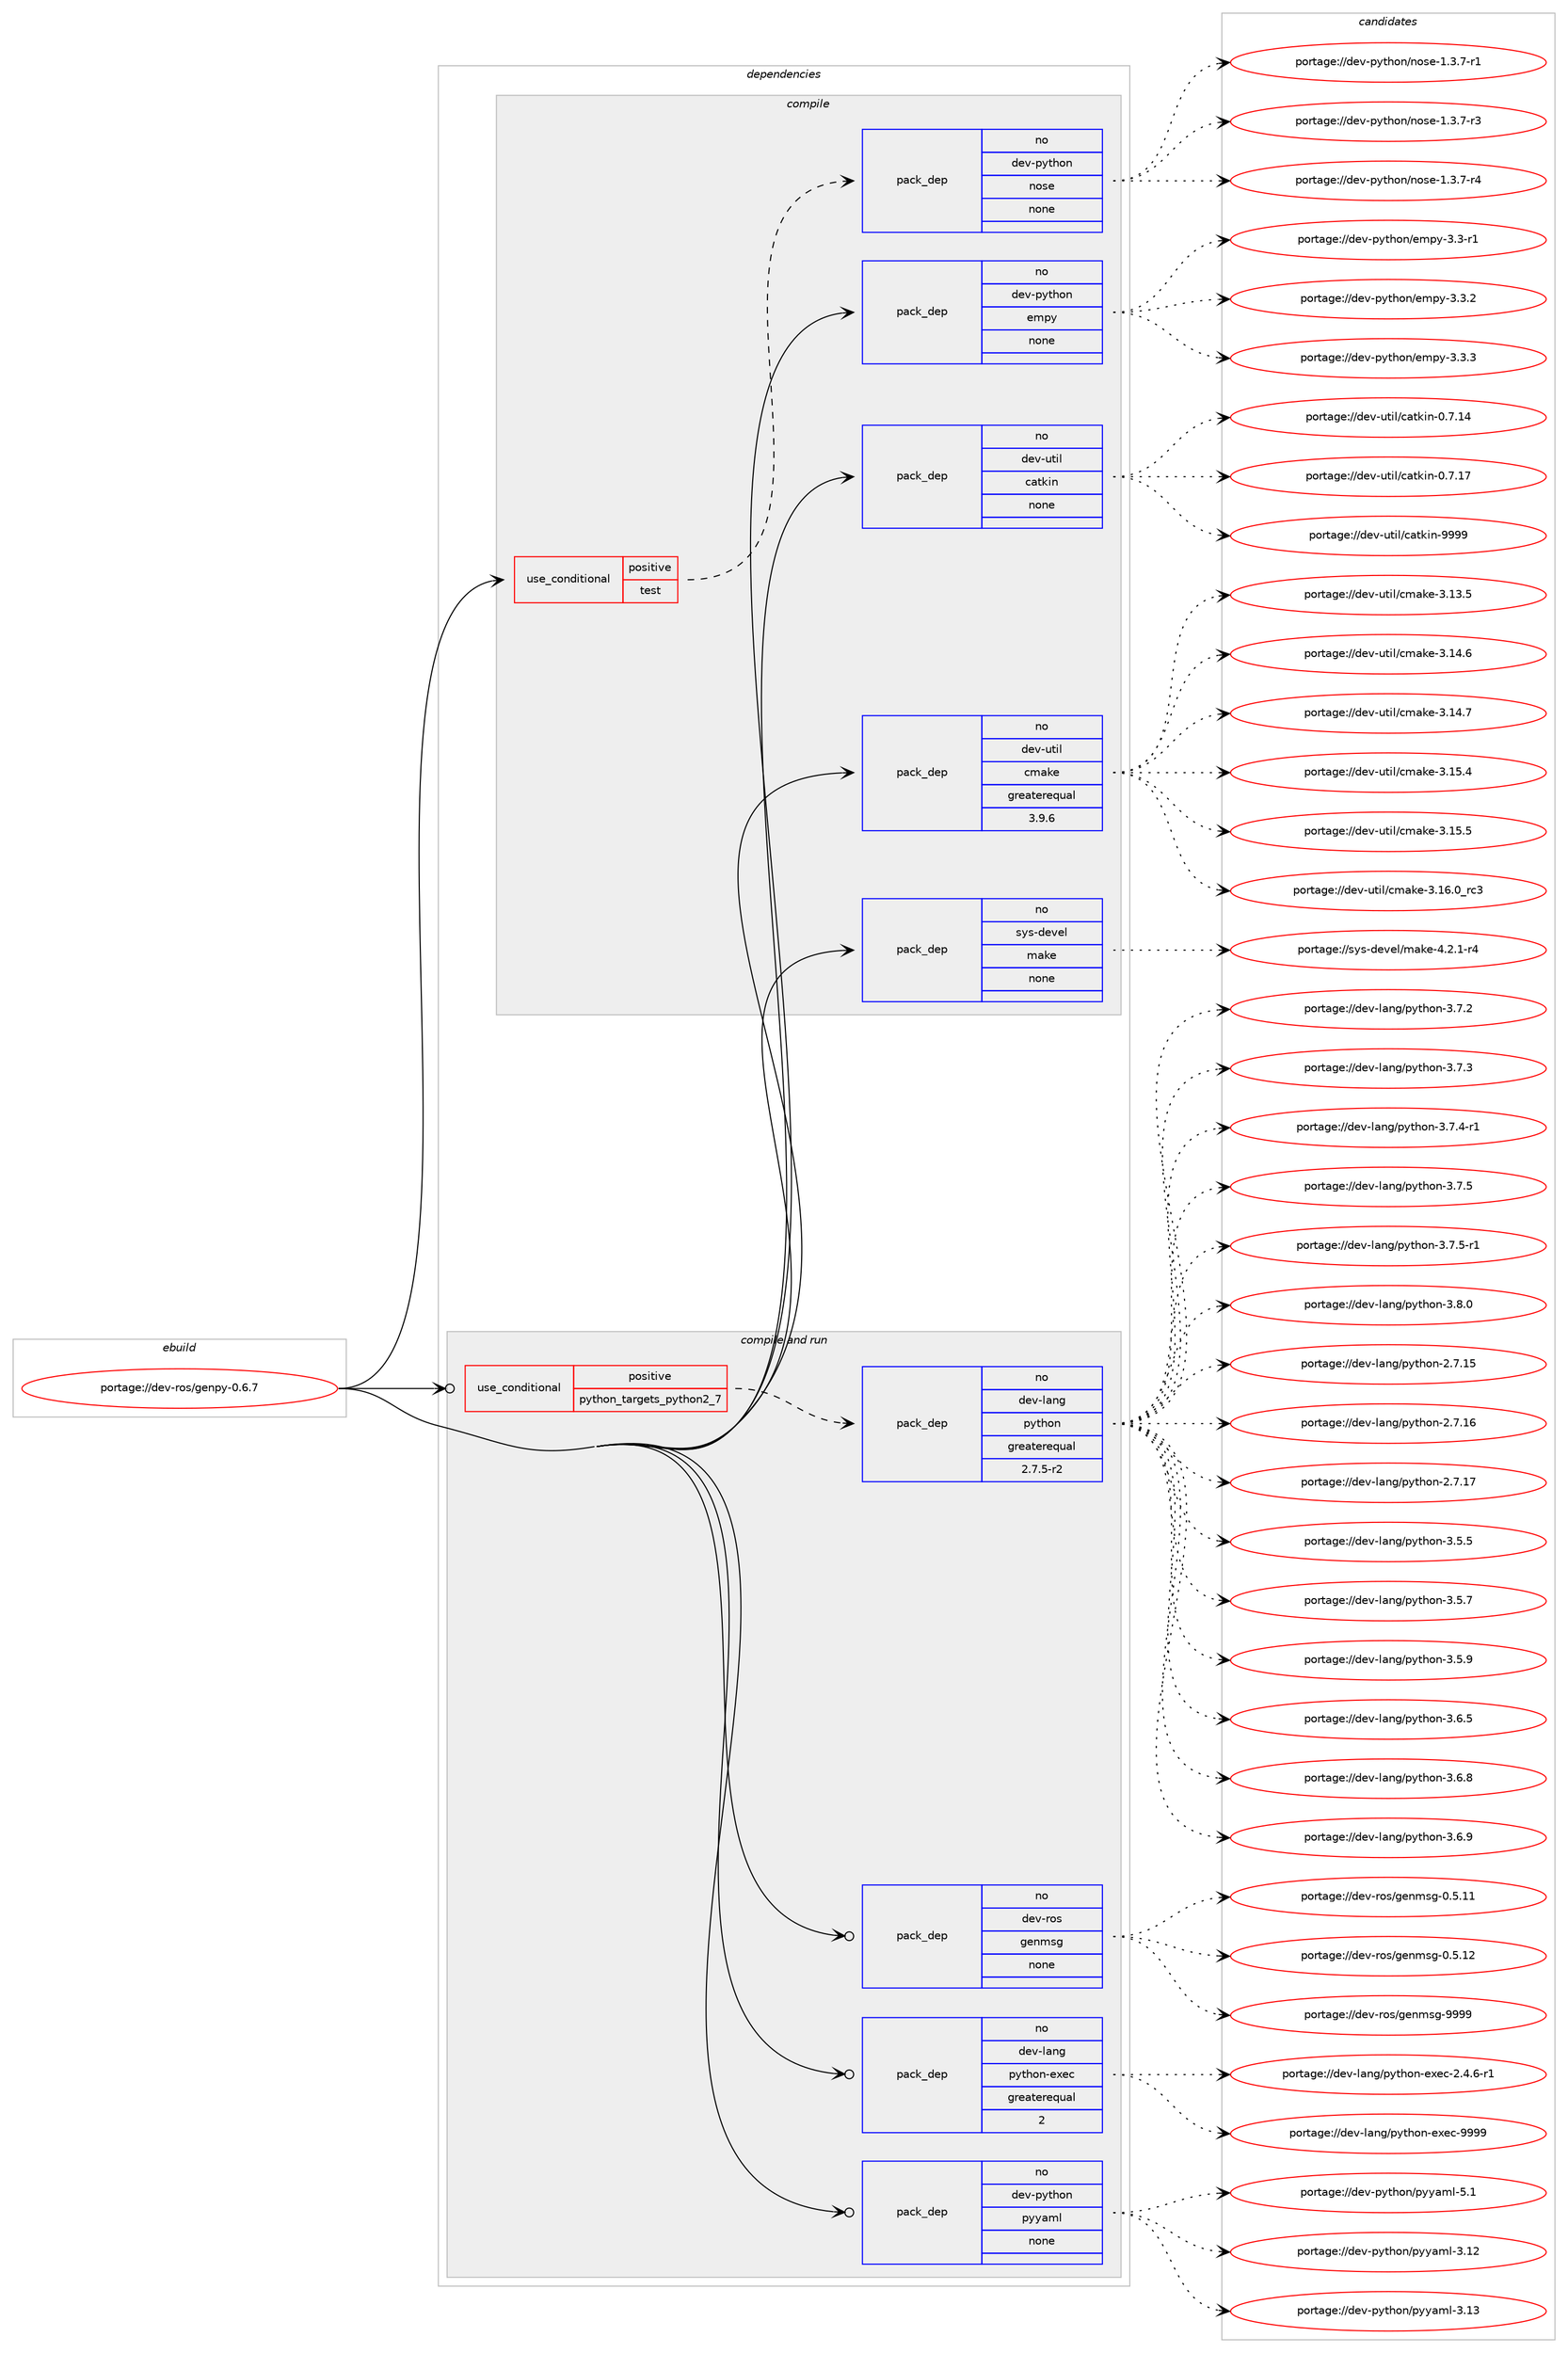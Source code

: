 digraph prolog {

# *************
# Graph options
# *************

newrank=true;
concentrate=true;
compound=true;
graph [rankdir=LR,fontname=Helvetica,fontsize=10,ranksep=1.5];#, ranksep=2.5, nodesep=0.2];
edge  [arrowhead=vee];
node  [fontname=Helvetica,fontsize=10];

# **********
# The ebuild
# **********

subgraph cluster_leftcol {
color=gray;
rank=same;
label=<<i>ebuild</i>>;
id [label="portage://dev-ros/genpy-0.6.7", color=red, width=4, href="../dev-ros/genpy-0.6.7.svg"];
}

# ****************
# The dependencies
# ****************

subgraph cluster_midcol {
color=gray;
label=<<i>dependencies</i>>;
subgraph cluster_compile {
fillcolor="#eeeeee";
style=filled;
label=<<i>compile</i>>;
subgraph cond42654 {
dependency187884 [label=<<TABLE BORDER="0" CELLBORDER="1" CELLSPACING="0" CELLPADDING="4"><TR><TD ROWSPAN="3" CELLPADDING="10">use_conditional</TD></TR><TR><TD>positive</TD></TR><TR><TD>test</TD></TR></TABLE>>, shape=none, color=red];
subgraph pack141802 {
dependency187885 [label=<<TABLE BORDER="0" CELLBORDER="1" CELLSPACING="0" CELLPADDING="4" WIDTH="220"><TR><TD ROWSPAN="6" CELLPADDING="30">pack_dep</TD></TR><TR><TD WIDTH="110">no</TD></TR><TR><TD>dev-python</TD></TR><TR><TD>nose</TD></TR><TR><TD>none</TD></TR><TR><TD></TD></TR></TABLE>>, shape=none, color=blue];
}
dependency187884:e -> dependency187885:w [weight=20,style="dashed",arrowhead="vee"];
}
id:e -> dependency187884:w [weight=20,style="solid",arrowhead="vee"];
subgraph pack141803 {
dependency187886 [label=<<TABLE BORDER="0" CELLBORDER="1" CELLSPACING="0" CELLPADDING="4" WIDTH="220"><TR><TD ROWSPAN="6" CELLPADDING="30">pack_dep</TD></TR><TR><TD WIDTH="110">no</TD></TR><TR><TD>dev-python</TD></TR><TR><TD>empy</TD></TR><TR><TD>none</TD></TR><TR><TD></TD></TR></TABLE>>, shape=none, color=blue];
}
id:e -> dependency187886:w [weight=20,style="solid",arrowhead="vee"];
subgraph pack141804 {
dependency187887 [label=<<TABLE BORDER="0" CELLBORDER="1" CELLSPACING="0" CELLPADDING="4" WIDTH="220"><TR><TD ROWSPAN="6" CELLPADDING="30">pack_dep</TD></TR><TR><TD WIDTH="110">no</TD></TR><TR><TD>dev-util</TD></TR><TR><TD>catkin</TD></TR><TR><TD>none</TD></TR><TR><TD></TD></TR></TABLE>>, shape=none, color=blue];
}
id:e -> dependency187887:w [weight=20,style="solid",arrowhead="vee"];
subgraph pack141805 {
dependency187888 [label=<<TABLE BORDER="0" CELLBORDER="1" CELLSPACING="0" CELLPADDING="4" WIDTH="220"><TR><TD ROWSPAN="6" CELLPADDING="30">pack_dep</TD></TR><TR><TD WIDTH="110">no</TD></TR><TR><TD>dev-util</TD></TR><TR><TD>cmake</TD></TR><TR><TD>greaterequal</TD></TR><TR><TD>3.9.6</TD></TR></TABLE>>, shape=none, color=blue];
}
id:e -> dependency187888:w [weight=20,style="solid",arrowhead="vee"];
subgraph pack141806 {
dependency187889 [label=<<TABLE BORDER="0" CELLBORDER="1" CELLSPACING="0" CELLPADDING="4" WIDTH="220"><TR><TD ROWSPAN="6" CELLPADDING="30">pack_dep</TD></TR><TR><TD WIDTH="110">no</TD></TR><TR><TD>sys-devel</TD></TR><TR><TD>make</TD></TR><TR><TD>none</TD></TR><TR><TD></TD></TR></TABLE>>, shape=none, color=blue];
}
id:e -> dependency187889:w [weight=20,style="solid",arrowhead="vee"];
}
subgraph cluster_compileandrun {
fillcolor="#eeeeee";
style=filled;
label=<<i>compile and run</i>>;
subgraph cond42655 {
dependency187890 [label=<<TABLE BORDER="0" CELLBORDER="1" CELLSPACING="0" CELLPADDING="4"><TR><TD ROWSPAN="3" CELLPADDING="10">use_conditional</TD></TR><TR><TD>positive</TD></TR><TR><TD>python_targets_python2_7</TD></TR></TABLE>>, shape=none, color=red];
subgraph pack141807 {
dependency187891 [label=<<TABLE BORDER="0" CELLBORDER="1" CELLSPACING="0" CELLPADDING="4" WIDTH="220"><TR><TD ROWSPAN="6" CELLPADDING="30">pack_dep</TD></TR><TR><TD WIDTH="110">no</TD></TR><TR><TD>dev-lang</TD></TR><TR><TD>python</TD></TR><TR><TD>greaterequal</TD></TR><TR><TD>2.7.5-r2</TD></TR></TABLE>>, shape=none, color=blue];
}
dependency187890:e -> dependency187891:w [weight=20,style="dashed",arrowhead="vee"];
}
id:e -> dependency187890:w [weight=20,style="solid",arrowhead="odotvee"];
subgraph pack141808 {
dependency187892 [label=<<TABLE BORDER="0" CELLBORDER="1" CELLSPACING="0" CELLPADDING="4" WIDTH="220"><TR><TD ROWSPAN="6" CELLPADDING="30">pack_dep</TD></TR><TR><TD WIDTH="110">no</TD></TR><TR><TD>dev-lang</TD></TR><TR><TD>python-exec</TD></TR><TR><TD>greaterequal</TD></TR><TR><TD>2</TD></TR></TABLE>>, shape=none, color=blue];
}
id:e -> dependency187892:w [weight=20,style="solid",arrowhead="odotvee"];
subgraph pack141809 {
dependency187893 [label=<<TABLE BORDER="0" CELLBORDER="1" CELLSPACING="0" CELLPADDING="4" WIDTH="220"><TR><TD ROWSPAN="6" CELLPADDING="30">pack_dep</TD></TR><TR><TD WIDTH="110">no</TD></TR><TR><TD>dev-python</TD></TR><TR><TD>pyyaml</TD></TR><TR><TD>none</TD></TR><TR><TD></TD></TR></TABLE>>, shape=none, color=blue];
}
id:e -> dependency187893:w [weight=20,style="solid",arrowhead="odotvee"];
subgraph pack141810 {
dependency187894 [label=<<TABLE BORDER="0" CELLBORDER="1" CELLSPACING="0" CELLPADDING="4" WIDTH="220"><TR><TD ROWSPAN="6" CELLPADDING="30">pack_dep</TD></TR><TR><TD WIDTH="110">no</TD></TR><TR><TD>dev-ros</TD></TR><TR><TD>genmsg</TD></TR><TR><TD>none</TD></TR><TR><TD></TD></TR></TABLE>>, shape=none, color=blue];
}
id:e -> dependency187894:w [weight=20,style="solid",arrowhead="odotvee"];
}
subgraph cluster_run {
fillcolor="#eeeeee";
style=filled;
label=<<i>run</i>>;
}
}

# **************
# The candidates
# **************

subgraph cluster_choices {
rank=same;
color=gray;
label=<<i>candidates</i>>;

subgraph choice141802 {
color=black;
nodesep=1;
choiceportage10010111845112121116104111110471101111151014549465146554511449 [label="portage://dev-python/nose-1.3.7-r1", color=red, width=4,href="../dev-python/nose-1.3.7-r1.svg"];
choiceportage10010111845112121116104111110471101111151014549465146554511451 [label="portage://dev-python/nose-1.3.7-r3", color=red, width=4,href="../dev-python/nose-1.3.7-r3.svg"];
choiceportage10010111845112121116104111110471101111151014549465146554511452 [label="portage://dev-python/nose-1.3.7-r4", color=red, width=4,href="../dev-python/nose-1.3.7-r4.svg"];
dependency187885:e -> choiceportage10010111845112121116104111110471101111151014549465146554511449:w [style=dotted,weight="100"];
dependency187885:e -> choiceportage10010111845112121116104111110471101111151014549465146554511451:w [style=dotted,weight="100"];
dependency187885:e -> choiceportage10010111845112121116104111110471101111151014549465146554511452:w [style=dotted,weight="100"];
}
subgraph choice141803 {
color=black;
nodesep=1;
choiceportage1001011184511212111610411111047101109112121455146514511449 [label="portage://dev-python/empy-3.3-r1", color=red, width=4,href="../dev-python/empy-3.3-r1.svg"];
choiceportage1001011184511212111610411111047101109112121455146514650 [label="portage://dev-python/empy-3.3.2", color=red, width=4,href="../dev-python/empy-3.3.2.svg"];
choiceportage1001011184511212111610411111047101109112121455146514651 [label="portage://dev-python/empy-3.3.3", color=red, width=4,href="../dev-python/empy-3.3.3.svg"];
dependency187886:e -> choiceportage1001011184511212111610411111047101109112121455146514511449:w [style=dotted,weight="100"];
dependency187886:e -> choiceportage1001011184511212111610411111047101109112121455146514650:w [style=dotted,weight="100"];
dependency187886:e -> choiceportage1001011184511212111610411111047101109112121455146514651:w [style=dotted,weight="100"];
}
subgraph choice141804 {
color=black;
nodesep=1;
choiceportage1001011184511711610510847999711610710511045484655464952 [label="portage://dev-util/catkin-0.7.14", color=red, width=4,href="../dev-util/catkin-0.7.14.svg"];
choiceportage1001011184511711610510847999711610710511045484655464955 [label="portage://dev-util/catkin-0.7.17", color=red, width=4,href="../dev-util/catkin-0.7.17.svg"];
choiceportage100101118451171161051084799971161071051104557575757 [label="portage://dev-util/catkin-9999", color=red, width=4,href="../dev-util/catkin-9999.svg"];
dependency187887:e -> choiceportage1001011184511711610510847999711610710511045484655464952:w [style=dotted,weight="100"];
dependency187887:e -> choiceportage1001011184511711610510847999711610710511045484655464955:w [style=dotted,weight="100"];
dependency187887:e -> choiceportage100101118451171161051084799971161071051104557575757:w [style=dotted,weight="100"];
}
subgraph choice141805 {
color=black;
nodesep=1;
choiceportage1001011184511711610510847991099710710145514649514653 [label="portage://dev-util/cmake-3.13.5", color=red, width=4,href="../dev-util/cmake-3.13.5.svg"];
choiceportage1001011184511711610510847991099710710145514649524654 [label="portage://dev-util/cmake-3.14.6", color=red, width=4,href="../dev-util/cmake-3.14.6.svg"];
choiceportage1001011184511711610510847991099710710145514649524655 [label="portage://dev-util/cmake-3.14.7", color=red, width=4,href="../dev-util/cmake-3.14.7.svg"];
choiceportage1001011184511711610510847991099710710145514649534652 [label="portage://dev-util/cmake-3.15.4", color=red, width=4,href="../dev-util/cmake-3.15.4.svg"];
choiceportage1001011184511711610510847991099710710145514649534653 [label="portage://dev-util/cmake-3.15.5", color=red, width=4,href="../dev-util/cmake-3.15.5.svg"];
choiceportage1001011184511711610510847991099710710145514649544648951149951 [label="portage://dev-util/cmake-3.16.0_rc3", color=red, width=4,href="../dev-util/cmake-3.16.0_rc3.svg"];
dependency187888:e -> choiceportage1001011184511711610510847991099710710145514649514653:w [style=dotted,weight="100"];
dependency187888:e -> choiceportage1001011184511711610510847991099710710145514649524654:w [style=dotted,weight="100"];
dependency187888:e -> choiceportage1001011184511711610510847991099710710145514649524655:w [style=dotted,weight="100"];
dependency187888:e -> choiceportage1001011184511711610510847991099710710145514649534652:w [style=dotted,weight="100"];
dependency187888:e -> choiceportage1001011184511711610510847991099710710145514649534653:w [style=dotted,weight="100"];
dependency187888:e -> choiceportage1001011184511711610510847991099710710145514649544648951149951:w [style=dotted,weight="100"];
}
subgraph choice141806 {
color=black;
nodesep=1;
choiceportage1151211154510010111810110847109971071014552465046494511452 [label="portage://sys-devel/make-4.2.1-r4", color=red, width=4,href="../sys-devel/make-4.2.1-r4.svg"];
dependency187889:e -> choiceportage1151211154510010111810110847109971071014552465046494511452:w [style=dotted,weight="100"];
}
subgraph choice141807 {
color=black;
nodesep=1;
choiceportage10010111845108971101034711212111610411111045504655464953 [label="portage://dev-lang/python-2.7.15", color=red, width=4,href="../dev-lang/python-2.7.15.svg"];
choiceportage10010111845108971101034711212111610411111045504655464954 [label="portage://dev-lang/python-2.7.16", color=red, width=4,href="../dev-lang/python-2.7.16.svg"];
choiceportage10010111845108971101034711212111610411111045504655464955 [label="portage://dev-lang/python-2.7.17", color=red, width=4,href="../dev-lang/python-2.7.17.svg"];
choiceportage100101118451089711010347112121116104111110455146534653 [label="portage://dev-lang/python-3.5.5", color=red, width=4,href="../dev-lang/python-3.5.5.svg"];
choiceportage100101118451089711010347112121116104111110455146534655 [label="portage://dev-lang/python-3.5.7", color=red, width=4,href="../dev-lang/python-3.5.7.svg"];
choiceportage100101118451089711010347112121116104111110455146534657 [label="portage://dev-lang/python-3.5.9", color=red, width=4,href="../dev-lang/python-3.5.9.svg"];
choiceportage100101118451089711010347112121116104111110455146544653 [label="portage://dev-lang/python-3.6.5", color=red, width=4,href="../dev-lang/python-3.6.5.svg"];
choiceportage100101118451089711010347112121116104111110455146544656 [label="portage://dev-lang/python-3.6.8", color=red, width=4,href="../dev-lang/python-3.6.8.svg"];
choiceportage100101118451089711010347112121116104111110455146544657 [label="portage://dev-lang/python-3.6.9", color=red, width=4,href="../dev-lang/python-3.6.9.svg"];
choiceportage100101118451089711010347112121116104111110455146554650 [label="portage://dev-lang/python-3.7.2", color=red, width=4,href="../dev-lang/python-3.7.2.svg"];
choiceportage100101118451089711010347112121116104111110455146554651 [label="portage://dev-lang/python-3.7.3", color=red, width=4,href="../dev-lang/python-3.7.3.svg"];
choiceportage1001011184510897110103471121211161041111104551465546524511449 [label="portage://dev-lang/python-3.7.4-r1", color=red, width=4,href="../dev-lang/python-3.7.4-r1.svg"];
choiceportage100101118451089711010347112121116104111110455146554653 [label="portage://dev-lang/python-3.7.5", color=red, width=4,href="../dev-lang/python-3.7.5.svg"];
choiceportage1001011184510897110103471121211161041111104551465546534511449 [label="portage://dev-lang/python-3.7.5-r1", color=red, width=4,href="../dev-lang/python-3.7.5-r1.svg"];
choiceportage100101118451089711010347112121116104111110455146564648 [label="portage://dev-lang/python-3.8.0", color=red, width=4,href="../dev-lang/python-3.8.0.svg"];
dependency187891:e -> choiceportage10010111845108971101034711212111610411111045504655464953:w [style=dotted,weight="100"];
dependency187891:e -> choiceportage10010111845108971101034711212111610411111045504655464954:w [style=dotted,weight="100"];
dependency187891:e -> choiceportage10010111845108971101034711212111610411111045504655464955:w [style=dotted,weight="100"];
dependency187891:e -> choiceportage100101118451089711010347112121116104111110455146534653:w [style=dotted,weight="100"];
dependency187891:e -> choiceportage100101118451089711010347112121116104111110455146534655:w [style=dotted,weight="100"];
dependency187891:e -> choiceportage100101118451089711010347112121116104111110455146534657:w [style=dotted,weight="100"];
dependency187891:e -> choiceportage100101118451089711010347112121116104111110455146544653:w [style=dotted,weight="100"];
dependency187891:e -> choiceportage100101118451089711010347112121116104111110455146544656:w [style=dotted,weight="100"];
dependency187891:e -> choiceportage100101118451089711010347112121116104111110455146544657:w [style=dotted,weight="100"];
dependency187891:e -> choiceportage100101118451089711010347112121116104111110455146554650:w [style=dotted,weight="100"];
dependency187891:e -> choiceportage100101118451089711010347112121116104111110455146554651:w [style=dotted,weight="100"];
dependency187891:e -> choiceportage1001011184510897110103471121211161041111104551465546524511449:w [style=dotted,weight="100"];
dependency187891:e -> choiceportage100101118451089711010347112121116104111110455146554653:w [style=dotted,weight="100"];
dependency187891:e -> choiceportage1001011184510897110103471121211161041111104551465546534511449:w [style=dotted,weight="100"];
dependency187891:e -> choiceportage100101118451089711010347112121116104111110455146564648:w [style=dotted,weight="100"];
}
subgraph choice141808 {
color=black;
nodesep=1;
choiceportage10010111845108971101034711212111610411111045101120101994550465246544511449 [label="portage://dev-lang/python-exec-2.4.6-r1", color=red, width=4,href="../dev-lang/python-exec-2.4.6-r1.svg"];
choiceportage10010111845108971101034711212111610411111045101120101994557575757 [label="portage://dev-lang/python-exec-9999", color=red, width=4,href="../dev-lang/python-exec-9999.svg"];
dependency187892:e -> choiceportage10010111845108971101034711212111610411111045101120101994550465246544511449:w [style=dotted,weight="100"];
dependency187892:e -> choiceportage10010111845108971101034711212111610411111045101120101994557575757:w [style=dotted,weight="100"];
}
subgraph choice141809 {
color=black;
nodesep=1;
choiceportage1001011184511212111610411111047112121121971091084551464950 [label="portage://dev-python/pyyaml-3.12", color=red, width=4,href="../dev-python/pyyaml-3.12.svg"];
choiceportage1001011184511212111610411111047112121121971091084551464951 [label="portage://dev-python/pyyaml-3.13", color=red, width=4,href="../dev-python/pyyaml-3.13.svg"];
choiceportage10010111845112121116104111110471121211219710910845534649 [label="portage://dev-python/pyyaml-5.1", color=red, width=4,href="../dev-python/pyyaml-5.1.svg"];
dependency187893:e -> choiceportage1001011184511212111610411111047112121121971091084551464950:w [style=dotted,weight="100"];
dependency187893:e -> choiceportage1001011184511212111610411111047112121121971091084551464951:w [style=dotted,weight="100"];
dependency187893:e -> choiceportage10010111845112121116104111110471121211219710910845534649:w [style=dotted,weight="100"];
}
subgraph choice141810 {
color=black;
nodesep=1;
choiceportage100101118451141111154710310111010911510345484653464949 [label="portage://dev-ros/genmsg-0.5.11", color=red, width=4,href="../dev-ros/genmsg-0.5.11.svg"];
choiceportage100101118451141111154710310111010911510345484653464950 [label="portage://dev-ros/genmsg-0.5.12", color=red, width=4,href="../dev-ros/genmsg-0.5.12.svg"];
choiceportage10010111845114111115471031011101091151034557575757 [label="portage://dev-ros/genmsg-9999", color=red, width=4,href="../dev-ros/genmsg-9999.svg"];
dependency187894:e -> choiceportage100101118451141111154710310111010911510345484653464949:w [style=dotted,weight="100"];
dependency187894:e -> choiceportage100101118451141111154710310111010911510345484653464950:w [style=dotted,weight="100"];
dependency187894:e -> choiceportage10010111845114111115471031011101091151034557575757:w [style=dotted,weight="100"];
}
}

}
